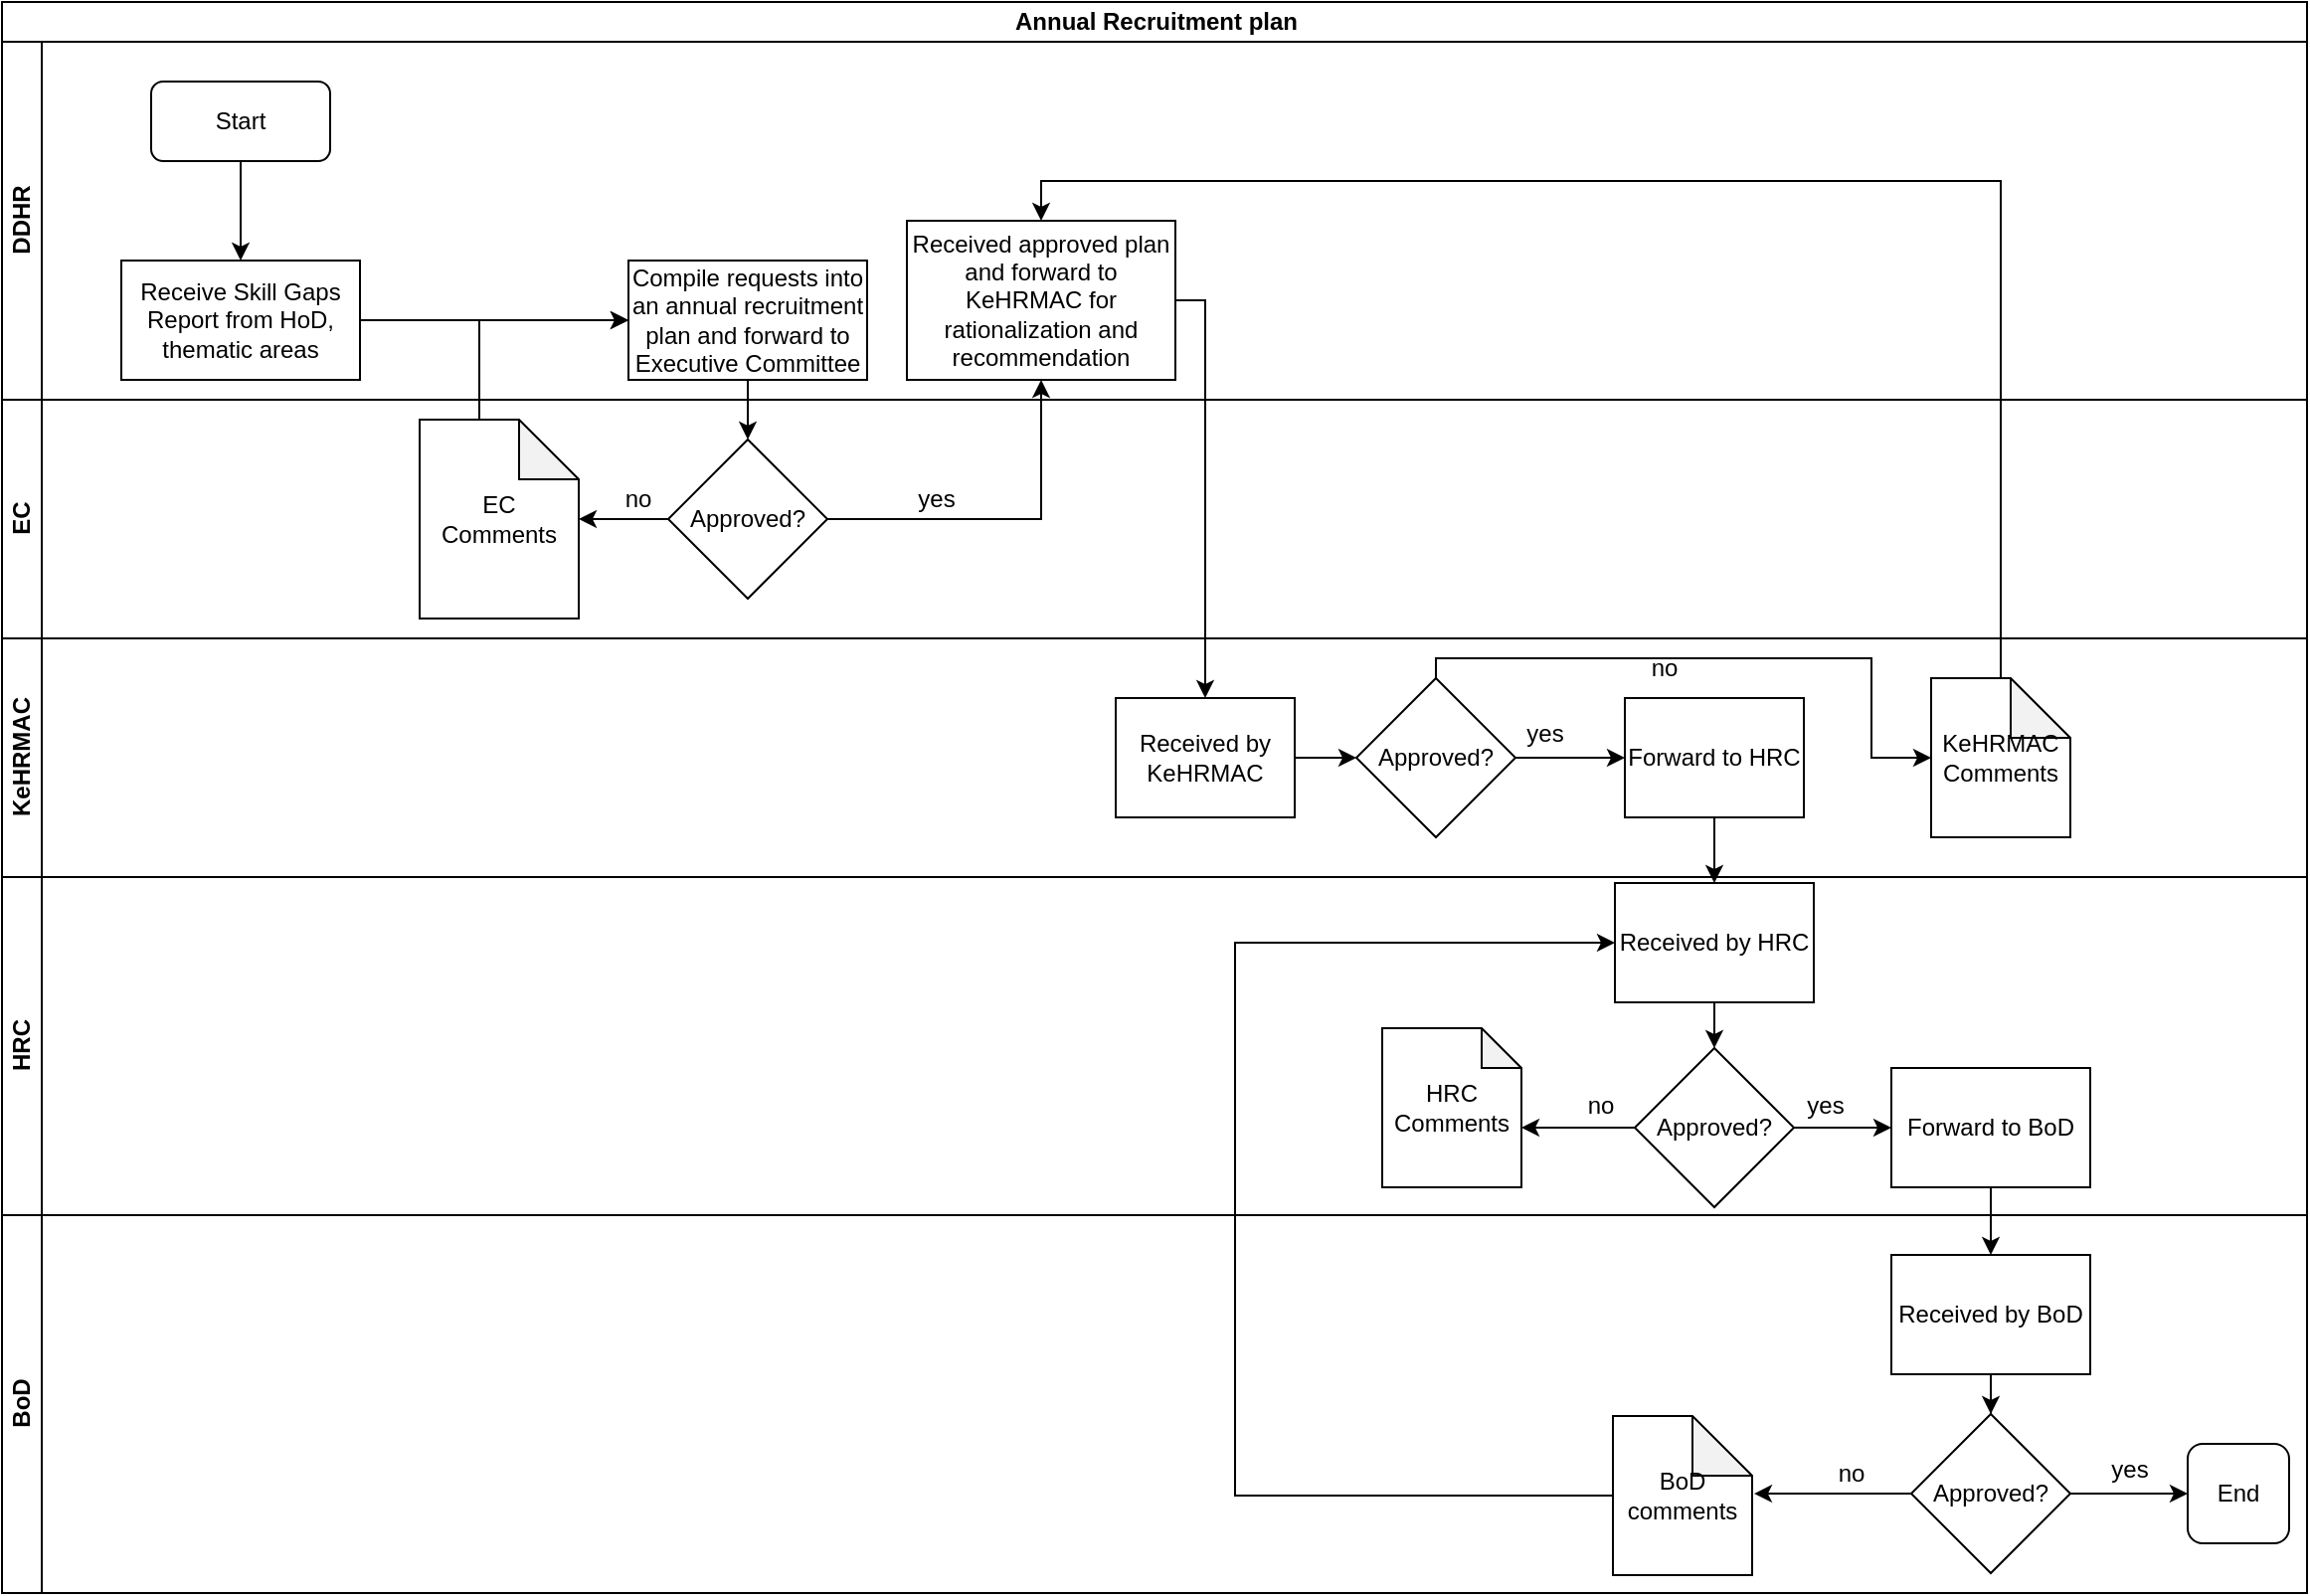 <mxfile version="13.10.4" type="github">
  <diagram id="rh0mucq8AUeVXR-K46Hd" name="Page-1">
    <mxGraphModel dx="1038" dy="547" grid="1" gridSize="10" guides="1" tooltips="1" connect="1" arrows="1" fold="1" page="1" pageScale="1" pageWidth="1169" pageHeight="827" math="0" shadow="0">
      <root>
        <mxCell id="0" />
        <mxCell id="1" parent="0" />
        <mxCell id="z-MluRmv4vpyXfdSz0gX-1" value="Annual Recruitment plan" style="swimlane;html=1;childLayout=stackLayout;resizeParent=1;resizeParentMax=0;horizontal=1;startSize=20;horizontalStack=0;" vertex="1" parent="1">
          <mxGeometry x="10" y="10" width="1159" height="800" as="geometry" />
        </mxCell>
        <mxCell id="z-MluRmv4vpyXfdSz0gX-2" value="DDHR" style="swimlane;html=1;startSize=20;horizontal=0;" vertex="1" parent="z-MluRmv4vpyXfdSz0gX-1">
          <mxGeometry y="20" width="1159" height="180" as="geometry" />
        </mxCell>
        <mxCell id="z-MluRmv4vpyXfdSz0gX-7" value="Start" style="rounded=1;whiteSpace=wrap;html=1;" vertex="1" parent="z-MluRmv4vpyXfdSz0gX-2">
          <mxGeometry x="75" y="20" width="90" height="40" as="geometry" />
        </mxCell>
        <mxCell id="z-MluRmv4vpyXfdSz0gX-8" value="Receive Skill Gaps Report from HoD, thematic areas" style="rounded=0;whiteSpace=wrap;html=1;" vertex="1" parent="z-MluRmv4vpyXfdSz0gX-2">
          <mxGeometry x="60" y="110" width="120" height="60" as="geometry" />
        </mxCell>
        <mxCell id="z-MluRmv4vpyXfdSz0gX-10" value="" style="edgeStyle=orthogonalEdgeStyle;rounded=0;orthogonalLoop=1;jettySize=auto;html=1;entryX=0.5;entryY=0;entryDx=0;entryDy=0;" edge="1" parent="z-MluRmv4vpyXfdSz0gX-2" source="z-MluRmv4vpyXfdSz0gX-7" target="z-MluRmv4vpyXfdSz0gX-8">
          <mxGeometry relative="1" as="geometry">
            <mxPoint x="120" y="130" as="targetPoint" />
          </mxGeometry>
        </mxCell>
        <mxCell id="z-MluRmv4vpyXfdSz0gX-21" value="Received approved plan and forward to KeHRMAC for rationalization and recommendation" style="whiteSpace=wrap;html=1;rounded=0;" vertex="1" parent="z-MluRmv4vpyXfdSz0gX-2">
          <mxGeometry x="455" y="90" width="135" height="80" as="geometry" />
        </mxCell>
        <mxCell id="z-MluRmv4vpyXfdSz0gX-3" value="EC" style="swimlane;html=1;startSize=20;horizontal=0;" vertex="1" parent="z-MluRmv4vpyXfdSz0gX-1">
          <mxGeometry y="200" width="1159" height="120" as="geometry" />
        </mxCell>
        <mxCell id="z-MluRmv4vpyXfdSz0gX-13" value="Approved?" style="rhombus;whiteSpace=wrap;html=1;rounded=0;" vertex="1" parent="z-MluRmv4vpyXfdSz0gX-3">
          <mxGeometry x="335" y="20" width="80" height="80" as="geometry" />
        </mxCell>
        <mxCell id="z-MluRmv4vpyXfdSz0gX-17" value="EC Comments" style="shape=note;whiteSpace=wrap;html=1;backgroundOutline=1;darkOpacity=0.05;" vertex="1" parent="z-MluRmv4vpyXfdSz0gX-3">
          <mxGeometry x="210" y="10" width="80" height="100" as="geometry" />
        </mxCell>
        <mxCell id="z-MluRmv4vpyXfdSz0gX-16" value="" style="edgeStyle=orthogonalEdgeStyle;rounded=0;orthogonalLoop=1;jettySize=auto;html=1;" edge="1" parent="z-MluRmv4vpyXfdSz0gX-3" source="z-MluRmv4vpyXfdSz0gX-13" target="z-MluRmv4vpyXfdSz0gX-17">
          <mxGeometry relative="1" as="geometry">
            <mxPoint x="275" y="60" as="targetPoint" />
          </mxGeometry>
        </mxCell>
        <mxCell id="z-MluRmv4vpyXfdSz0gX-20" value="no" style="text;html=1;strokeColor=none;fillColor=none;align=center;verticalAlign=middle;whiteSpace=wrap;rounded=0;" vertex="1" parent="z-MluRmv4vpyXfdSz0gX-3">
          <mxGeometry x="300" y="40" width="40" height="20" as="geometry" />
        </mxCell>
        <mxCell id="z-MluRmv4vpyXfdSz0gX-23" value="yes" style="text;html=1;strokeColor=none;fillColor=none;align=center;verticalAlign=middle;whiteSpace=wrap;rounded=0;" vertex="1" parent="z-MluRmv4vpyXfdSz0gX-3">
          <mxGeometry x="450" y="40" width="40" height="20" as="geometry" />
        </mxCell>
        <mxCell id="z-MluRmv4vpyXfdSz0gX-4" value="KeHRMAC" style="swimlane;html=1;startSize=20;horizontal=0;" vertex="1" parent="z-MluRmv4vpyXfdSz0gX-1">
          <mxGeometry y="320" width="1159" height="120" as="geometry" />
        </mxCell>
        <mxCell id="z-MluRmv4vpyXfdSz0gX-29" value="yes" style="text;html=1;strokeColor=none;fillColor=none;align=center;verticalAlign=middle;whiteSpace=wrap;rounded=0;" vertex="1" parent="z-MluRmv4vpyXfdSz0gX-4">
          <mxGeometry x="756" y="38" width="40" height="20" as="geometry" />
        </mxCell>
        <mxCell id="z-MluRmv4vpyXfdSz0gX-31" value="KeHRMAC Comments" style="shape=note;whiteSpace=wrap;html=1;backgroundOutline=1;darkOpacity=0.05;" vertex="1" parent="z-MluRmv4vpyXfdSz0gX-4">
          <mxGeometry x="970" y="20" width="70" height="80" as="geometry" />
        </mxCell>
        <mxCell id="z-MluRmv4vpyXfdSz0gX-35" value="" style="edgeStyle=orthogonalEdgeStyle;rounded=0;orthogonalLoop=1;jettySize=auto;html=1;entryX=0;entryY=0.5;entryDx=0;entryDy=0;entryPerimeter=0;exitX=0.5;exitY=0;exitDx=0;exitDy=0;" edge="1" parent="z-MluRmv4vpyXfdSz0gX-4" source="z-MluRmv4vpyXfdSz0gX-46" target="z-MluRmv4vpyXfdSz0gX-31">
          <mxGeometry relative="1" as="geometry">
            <mxPoint x="576" y="60" as="sourcePoint" />
            <mxPoint x="496" y="60" as="targetPoint" />
            <Array as="points">
              <mxPoint x="721" y="10" />
              <mxPoint x="940" y="10" />
              <mxPoint x="940" y="60" />
            </Array>
          </mxGeometry>
        </mxCell>
        <mxCell id="z-MluRmv4vpyXfdSz0gX-46" value="Approved?" style="rhombus;whiteSpace=wrap;html=1;" vertex="1" parent="z-MluRmv4vpyXfdSz0gX-4">
          <mxGeometry x="681" y="20" width="80" height="80" as="geometry" />
        </mxCell>
        <mxCell id="z-MluRmv4vpyXfdSz0gX-47" value="Received by KeHRMAC" style="whiteSpace=wrap;html=1;" vertex="1" parent="z-MluRmv4vpyXfdSz0gX-4">
          <mxGeometry x="560" y="30" width="90" height="60" as="geometry" />
        </mxCell>
        <mxCell id="z-MluRmv4vpyXfdSz0gX-36" value="no" style="text;html=1;strokeColor=none;fillColor=none;align=center;verticalAlign=middle;whiteSpace=wrap;rounded=0;" vertex="1" parent="z-MluRmv4vpyXfdSz0gX-4">
          <mxGeometry x="816" y="5" width="40" height="20" as="geometry" />
        </mxCell>
        <mxCell id="z-MluRmv4vpyXfdSz0gX-51" value="" style="edgeStyle=orthogonalEdgeStyle;rounded=0;orthogonalLoop=1;jettySize=auto;html=1;entryX=0;entryY=0.5;entryDx=0;entryDy=0;" edge="1" parent="z-MluRmv4vpyXfdSz0gX-4" source="z-MluRmv4vpyXfdSz0gX-47" target="z-MluRmv4vpyXfdSz0gX-46">
          <mxGeometry relative="1" as="geometry">
            <mxPoint x="605" y="154" as="targetPoint" />
          </mxGeometry>
        </mxCell>
        <mxCell id="z-MluRmv4vpyXfdSz0gX-5" value="HRC" style="swimlane;html=1;startSize=20;horizontal=0;" vertex="1" parent="z-MluRmv4vpyXfdSz0gX-1">
          <mxGeometry y="440" width="1159" height="170" as="geometry" />
        </mxCell>
        <mxCell id="z-MluRmv4vpyXfdSz0gX-37" value="Approved?" style="rhombus;whiteSpace=wrap;html=1;" vertex="1" parent="z-MluRmv4vpyXfdSz0gX-5">
          <mxGeometry x="821" y="86" width="80" height="80" as="geometry" />
        </mxCell>
        <mxCell id="z-MluRmv4vpyXfdSz0gX-41" value="HRC Comments" style="shape=note;whiteSpace=wrap;html=1;backgroundOutline=1;darkOpacity=0.05;size=20;" vertex="1" parent="z-MluRmv4vpyXfdSz0gX-5">
          <mxGeometry x="694" y="76" width="70" height="80" as="geometry" />
        </mxCell>
        <mxCell id="z-MluRmv4vpyXfdSz0gX-40" value="" style="edgeStyle=orthogonalEdgeStyle;rounded=0;orthogonalLoop=1;jettySize=auto;html=1;entryX=0;entryY=0;entryDx=70;entryDy=50;entryPerimeter=0;" edge="1" parent="z-MluRmv4vpyXfdSz0gX-5" source="z-MluRmv4vpyXfdSz0gX-37" target="z-MluRmv4vpyXfdSz0gX-41">
          <mxGeometry relative="1" as="geometry">
            <mxPoint x="760" y="126" as="targetPoint" />
          </mxGeometry>
        </mxCell>
        <mxCell id="z-MluRmv4vpyXfdSz0gX-42" value="no" style="text;html=1;strokeColor=none;fillColor=none;align=center;verticalAlign=middle;whiteSpace=wrap;rounded=0;" vertex="1" parent="z-MluRmv4vpyXfdSz0gX-5">
          <mxGeometry x="784" y="105" width="40" height="20" as="geometry" />
        </mxCell>
        <mxCell id="z-MluRmv4vpyXfdSz0gX-56" value="Received by HRC" style="whiteSpace=wrap;html=1;" vertex="1" parent="z-MluRmv4vpyXfdSz0gX-5">
          <mxGeometry x="811" y="3" width="100" height="60" as="geometry" />
        </mxCell>
        <mxCell id="z-MluRmv4vpyXfdSz0gX-58" value="" style="edgeStyle=orthogonalEdgeStyle;rounded=0;orthogonalLoop=1;jettySize=auto;html=1;entryX=0.5;entryY=0;entryDx=0;entryDy=0;" edge="1" parent="z-MluRmv4vpyXfdSz0gX-5" source="z-MluRmv4vpyXfdSz0gX-56" target="z-MluRmv4vpyXfdSz0gX-37">
          <mxGeometry relative="1" as="geometry">
            <mxPoint x="741" y="40" as="targetPoint" />
          </mxGeometry>
        </mxCell>
        <mxCell id="z-MluRmv4vpyXfdSz0gX-6" value="BoD" style="swimlane;html=1;startSize=20;horizontal=0;" vertex="1" parent="z-MluRmv4vpyXfdSz0gX-1">
          <mxGeometry y="610" width="1159" height="190" as="geometry" />
        </mxCell>
        <mxCell id="z-MluRmv4vpyXfdSz0gX-52" value="Received by BoD" style="whiteSpace=wrap;html=1;" vertex="1" parent="z-MluRmv4vpyXfdSz0gX-6">
          <mxGeometry x="950" y="20" width="100" height="60" as="geometry" />
        </mxCell>
        <mxCell id="z-MluRmv4vpyXfdSz0gX-54" value="Approved?" style="rhombus;whiteSpace=wrap;html=1;" vertex="1" parent="z-MluRmv4vpyXfdSz0gX-6">
          <mxGeometry x="960" y="100" width="80" height="80" as="geometry" />
        </mxCell>
        <mxCell id="z-MluRmv4vpyXfdSz0gX-55" value="" style="edgeStyle=orthogonalEdgeStyle;rounded=0;orthogonalLoop=1;jettySize=auto;html=1;" edge="1" parent="z-MluRmv4vpyXfdSz0gX-6" source="z-MluRmv4vpyXfdSz0gX-52" target="z-MluRmv4vpyXfdSz0gX-54">
          <mxGeometry relative="1" as="geometry" />
        </mxCell>
        <mxCell id="z-MluRmv4vpyXfdSz0gX-61" value="End" style="rounded=1;whiteSpace=wrap;html=1;" vertex="1" parent="z-MluRmv4vpyXfdSz0gX-6">
          <mxGeometry x="1099" y="115" width="51" height="50" as="geometry" />
        </mxCell>
        <mxCell id="z-MluRmv4vpyXfdSz0gX-60" value="" style="edgeStyle=orthogonalEdgeStyle;rounded=0;orthogonalLoop=1;jettySize=auto;html=1;entryX=0;entryY=0.5;entryDx=0;entryDy=0;" edge="1" parent="z-MluRmv4vpyXfdSz0gX-6" source="z-MluRmv4vpyXfdSz0gX-54" target="z-MluRmv4vpyXfdSz0gX-61">
          <mxGeometry relative="1" as="geometry">
            <mxPoint x="1100" y="140" as="targetPoint" />
          </mxGeometry>
        </mxCell>
        <mxCell id="z-MluRmv4vpyXfdSz0gX-62" value="yes" style="text;html=1;strokeColor=none;fillColor=none;align=center;verticalAlign=middle;whiteSpace=wrap;rounded=0;" vertex="1" parent="z-MluRmv4vpyXfdSz0gX-6">
          <mxGeometry x="1050" y="118" width="40" height="20" as="geometry" />
        </mxCell>
        <mxCell id="z-MluRmv4vpyXfdSz0gX-63" value="BoD comments" style="shape=note;whiteSpace=wrap;html=1;backgroundOutline=1;darkOpacity=0.05;" vertex="1" parent="z-MluRmv4vpyXfdSz0gX-6">
          <mxGeometry x="810" y="101" width="70" height="80" as="geometry" />
        </mxCell>
        <mxCell id="z-MluRmv4vpyXfdSz0gX-65" value="" style="edgeStyle=orthogonalEdgeStyle;rounded=0;orthogonalLoop=1;jettySize=auto;html=1;entryX=1.014;entryY=0.488;entryDx=0;entryDy=0;entryPerimeter=0;" edge="1" parent="z-MluRmv4vpyXfdSz0gX-6" source="z-MluRmv4vpyXfdSz0gX-54" target="z-MluRmv4vpyXfdSz0gX-63">
          <mxGeometry relative="1" as="geometry">
            <mxPoint x="900" y="140" as="targetPoint" />
          </mxGeometry>
        </mxCell>
        <mxCell id="z-MluRmv4vpyXfdSz0gX-68" value="no" style="text;html=1;strokeColor=none;fillColor=none;align=center;verticalAlign=middle;whiteSpace=wrap;rounded=0;" vertex="1" parent="z-MluRmv4vpyXfdSz0gX-6">
          <mxGeometry x="910" y="120" width="40" height="20" as="geometry" />
        </mxCell>
        <mxCell id="z-MluRmv4vpyXfdSz0gX-22" value="" style="edgeStyle=orthogonalEdgeStyle;rounded=0;orthogonalLoop=1;jettySize=auto;html=1;" edge="1" parent="z-MluRmv4vpyXfdSz0gX-1" source="z-MluRmv4vpyXfdSz0gX-13" target="z-MluRmv4vpyXfdSz0gX-21">
          <mxGeometry relative="1" as="geometry" />
        </mxCell>
        <mxCell id="z-MluRmv4vpyXfdSz0gX-33" value="" style="edgeStyle=orthogonalEdgeStyle;rounded=0;orthogonalLoop=1;jettySize=auto;html=1;entryX=0.5;entryY=0;entryDx=0;entryDy=0;exitX=0.5;exitY=0;exitDx=0;exitDy=0;exitPerimeter=0;" edge="1" parent="z-MluRmv4vpyXfdSz0gX-1" source="z-MluRmv4vpyXfdSz0gX-31" target="z-MluRmv4vpyXfdSz0gX-21">
          <mxGeometry relative="1" as="geometry">
            <mxPoint x="405" y="370" as="targetPoint" />
            <Array as="points">
              <mxPoint x="1005" y="90" />
              <mxPoint x="523" y="90" />
            </Array>
          </mxGeometry>
        </mxCell>
        <mxCell id="z-MluRmv4vpyXfdSz0gX-49" value="" style="edgeStyle=orthogonalEdgeStyle;rounded=0;orthogonalLoop=1;jettySize=auto;html=1;entryX=0.5;entryY=0;entryDx=0;entryDy=0;" edge="1" parent="z-MluRmv4vpyXfdSz0gX-1" source="z-MluRmv4vpyXfdSz0gX-21" target="z-MluRmv4vpyXfdSz0gX-47">
          <mxGeometry relative="1" as="geometry">
            <mxPoint x="677.5" y="150" as="targetPoint" />
            <Array as="points">
              <mxPoint x="605" y="150" />
            </Array>
          </mxGeometry>
        </mxCell>
        <mxCell id="z-MluRmv4vpyXfdSz0gX-67" value="" style="edgeStyle=orthogonalEdgeStyle;rounded=0;orthogonalLoop=1;jettySize=auto;html=1;entryX=0;entryY=0.5;entryDx=0;entryDy=0;exitX=0;exitY=0.5;exitDx=0;exitDy=0;exitPerimeter=0;" edge="1" parent="z-MluRmv4vpyXfdSz0gX-1" source="z-MluRmv4vpyXfdSz0gX-63" target="z-MluRmv4vpyXfdSz0gX-56">
          <mxGeometry relative="1" as="geometry">
            <mxPoint x="755" y="735" as="targetPoint" />
            <Array as="points">
              <mxPoint x="620" y="751" />
              <mxPoint x="620" y="473" />
            </Array>
          </mxGeometry>
        </mxCell>
        <mxCell id="z-MluRmv4vpyXfdSz0gX-14" value="" style="edgeStyle=orthogonalEdgeStyle;rounded=0;orthogonalLoop=1;jettySize=auto;html=1;" edge="1" parent="1" source="z-MluRmv4vpyXfdSz0gX-11" target="z-MluRmv4vpyXfdSz0gX-13">
          <mxGeometry relative="1" as="geometry" />
        </mxCell>
        <mxCell id="z-MluRmv4vpyXfdSz0gX-11" value="Compile requests into an annual recruitment plan and forward to Executive Committee" style="whiteSpace=wrap;html=1;rounded=0;" vertex="1" parent="1">
          <mxGeometry x="325" y="140" width="120" height="60" as="geometry" />
        </mxCell>
        <mxCell id="z-MluRmv4vpyXfdSz0gX-12" value="" style="edgeStyle=orthogonalEdgeStyle;rounded=0;orthogonalLoop=1;jettySize=auto;html=1;" edge="1" parent="1" source="z-MluRmv4vpyXfdSz0gX-8" target="z-MluRmv4vpyXfdSz0gX-11">
          <mxGeometry relative="1" as="geometry" />
        </mxCell>
        <mxCell id="z-MluRmv4vpyXfdSz0gX-19" value="" style="edgeStyle=orthogonalEdgeStyle;rounded=0;orthogonalLoop=1;jettySize=auto;html=1;entryX=0;entryY=0.5;entryDx=0;entryDy=0;" edge="1" parent="1" source="z-MluRmv4vpyXfdSz0gX-17" target="z-MluRmv4vpyXfdSz0gX-11">
          <mxGeometry relative="1" as="geometry">
            <mxPoint x="260" y="120" as="targetPoint" />
            <Array as="points">
              <mxPoint x="250" y="170" />
            </Array>
          </mxGeometry>
        </mxCell>
        <mxCell id="z-MluRmv4vpyXfdSz0gX-38" value="" style="edgeStyle=orthogonalEdgeStyle;rounded=0;orthogonalLoop=1;jettySize=auto;html=1;entryX=0.5;entryY=0;entryDx=0;entryDy=0;" edge="1" parent="1" source="z-MluRmv4vpyXfdSz0gX-27" target="z-MluRmv4vpyXfdSz0gX-56">
          <mxGeometry relative="1" as="geometry">
            <mxPoint x="871" y="460" as="targetPoint" />
          </mxGeometry>
        </mxCell>
        <mxCell id="z-MluRmv4vpyXfdSz0gX-27" value="Forward to HRC" style="whiteSpace=wrap;html=1;" vertex="1" parent="1">
          <mxGeometry x="826" y="360" width="90" height="60" as="geometry" />
        </mxCell>
        <mxCell id="z-MluRmv4vpyXfdSz0gX-28" value="" style="edgeStyle=orthogonalEdgeStyle;rounded=0;orthogonalLoop=1;jettySize=auto;html=1;exitX=1;exitY=0.5;exitDx=0;exitDy=0;" edge="1" parent="1" source="z-MluRmv4vpyXfdSz0gX-46" target="z-MluRmv4vpyXfdSz0gX-27">
          <mxGeometry relative="1" as="geometry">
            <mxPoint x="766" y="390" as="sourcePoint" />
          </mxGeometry>
        </mxCell>
        <mxCell id="z-MluRmv4vpyXfdSz0gX-53" value="" style="edgeStyle=orthogonalEdgeStyle;rounded=0;orthogonalLoop=1;jettySize=auto;html=1;" edge="1" parent="1" source="z-MluRmv4vpyXfdSz0gX-43" target="z-MluRmv4vpyXfdSz0gX-52">
          <mxGeometry relative="1" as="geometry" />
        </mxCell>
        <mxCell id="z-MluRmv4vpyXfdSz0gX-43" value="Forward to BoD" style="whiteSpace=wrap;html=1;" vertex="1" parent="1">
          <mxGeometry x="960" y="546" width="100" height="60" as="geometry" />
        </mxCell>
        <mxCell id="z-MluRmv4vpyXfdSz0gX-44" value="" style="edgeStyle=orthogonalEdgeStyle;rounded=0;orthogonalLoop=1;jettySize=auto;html=1;" edge="1" parent="1" source="z-MluRmv4vpyXfdSz0gX-37" target="z-MluRmv4vpyXfdSz0gX-43">
          <mxGeometry relative="1" as="geometry" />
        </mxCell>
        <mxCell id="z-MluRmv4vpyXfdSz0gX-45" value="yes" style="text;html=1;strokeColor=none;fillColor=none;align=center;verticalAlign=middle;whiteSpace=wrap;rounded=0;" vertex="1" parent="1">
          <mxGeometry x="907" y="555" width="40" height="20" as="geometry" />
        </mxCell>
      </root>
    </mxGraphModel>
  </diagram>
</mxfile>
